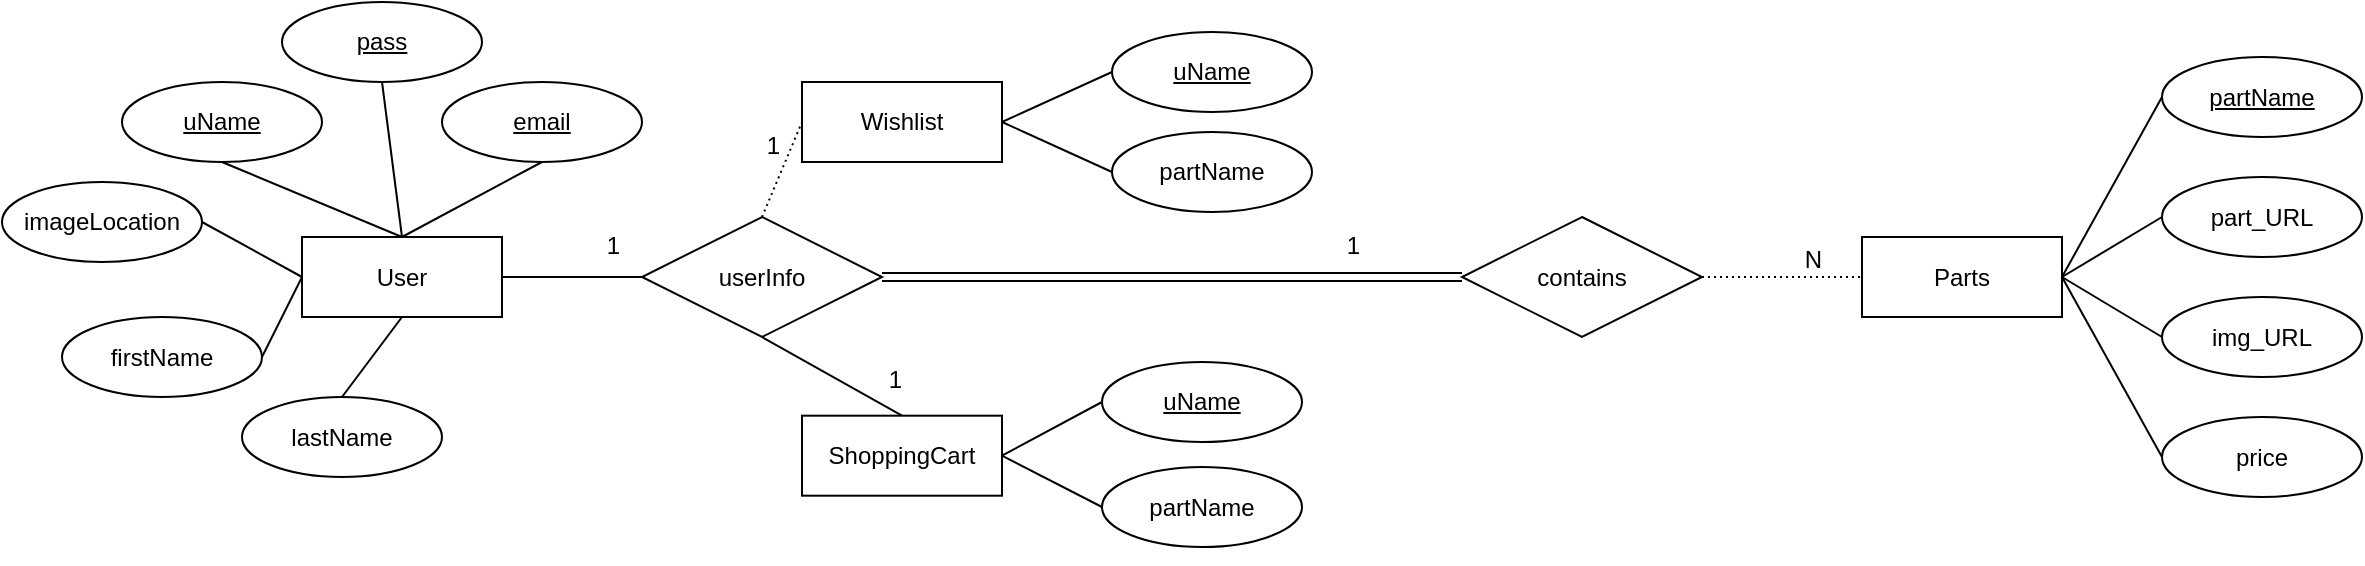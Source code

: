 <mxfile version="13.7.7" type="github">
  <diagram id="R2lEEEUBdFMjLlhIrx00" name="Page-1">
    <mxGraphModel dx="1774" dy="1522" grid="1" gridSize="10" guides="1" tooltips="1" connect="1" arrows="1" fold="1" page="1" pageScale="1" pageWidth="850" pageHeight="1100" math="0" shadow="0" extFonts="Permanent Marker^https://fonts.googleapis.com/css?family=Permanent+Marker">
      <root>
        <mxCell id="0" />
        <mxCell id="1" parent="0" />
        <mxCell id="uLpN24I7uQ6Q-Pao7zNZ-38" value="User" style="whiteSpace=wrap;html=1;align=center;" vertex="1" parent="1">
          <mxGeometry x="-50" y="157.5" width="100" height="40" as="geometry" />
        </mxCell>
        <mxCell id="uLpN24I7uQ6Q-Pao7zNZ-40" value="ShoppingCart" style="whiteSpace=wrap;html=1;align=center;" vertex="1" parent="1">
          <mxGeometry x="200" y="246.84" width="100" height="40" as="geometry" />
        </mxCell>
        <mxCell id="uLpN24I7uQ6Q-Pao7zNZ-41" value="Parts" style="whiteSpace=wrap;html=1;align=center;" vertex="1" parent="1">
          <mxGeometry x="730" y="157.5" width="100" height="40" as="geometry" />
        </mxCell>
        <mxCell id="uLpN24I7uQ6Q-Pao7zNZ-43" value="&lt;u&gt;partName&lt;/u&gt;" style="ellipse;whiteSpace=wrap;html=1;align=center;" vertex="1" parent="1">
          <mxGeometry x="880" y="67.5" width="100" height="40" as="geometry" />
        </mxCell>
        <mxCell id="uLpN24I7uQ6Q-Pao7zNZ-46" value="part_URL" style="ellipse;whiteSpace=wrap;html=1;align=center;" vertex="1" parent="1">
          <mxGeometry x="880" y="127.5" width="100" height="40" as="geometry" />
        </mxCell>
        <mxCell id="uLpN24I7uQ6Q-Pao7zNZ-47" value="img_URL" style="ellipse;whiteSpace=wrap;html=1;align=center;" vertex="1" parent="1">
          <mxGeometry x="880" y="187.5" width="100" height="40" as="geometry" />
        </mxCell>
        <mxCell id="uLpN24I7uQ6Q-Pao7zNZ-48" value="price" style="ellipse;whiteSpace=wrap;html=1;align=center;" vertex="1" parent="1">
          <mxGeometry x="880" y="247.5" width="100" height="40" as="geometry" />
        </mxCell>
        <mxCell id="uLpN24I7uQ6Q-Pao7zNZ-52" value="" style="endArrow=none;html=1;exitX=1;exitY=0.5;exitDx=0;exitDy=0;entryX=0;entryY=0.5;entryDx=0;entryDy=0;" edge="1" parent="1" source="uLpN24I7uQ6Q-Pao7zNZ-41" target="uLpN24I7uQ6Q-Pao7zNZ-43">
          <mxGeometry width="50" height="50" relative="1" as="geometry">
            <mxPoint x="870" y="107.5" as="sourcePoint" />
            <mxPoint x="920" y="57.5" as="targetPoint" />
          </mxGeometry>
        </mxCell>
        <mxCell id="uLpN24I7uQ6Q-Pao7zNZ-53" value="" style="endArrow=none;html=1;exitX=1;exitY=0.5;exitDx=0;exitDy=0;entryX=0;entryY=0.5;entryDx=0;entryDy=0;" edge="1" parent="1" source="uLpN24I7uQ6Q-Pao7zNZ-41" target="uLpN24I7uQ6Q-Pao7zNZ-46">
          <mxGeometry width="50" height="50" relative="1" as="geometry">
            <mxPoint x="840" y="187.5" as="sourcePoint" />
            <mxPoint x="920.0" y="97.5" as="targetPoint" />
          </mxGeometry>
        </mxCell>
        <mxCell id="uLpN24I7uQ6Q-Pao7zNZ-54" value="" style="endArrow=none;html=1;entryX=0;entryY=0.5;entryDx=0;entryDy=0;" edge="1" parent="1" target="uLpN24I7uQ6Q-Pao7zNZ-47">
          <mxGeometry width="50" height="50" relative="1" as="geometry">
            <mxPoint x="830" y="177.5" as="sourcePoint" />
            <mxPoint x="920.0" y="157.5" as="targetPoint" />
          </mxGeometry>
        </mxCell>
        <mxCell id="uLpN24I7uQ6Q-Pao7zNZ-55" value="" style="endArrow=none;html=1;entryX=0;entryY=0.5;entryDx=0;entryDy=0;" edge="1" parent="1" target="uLpN24I7uQ6Q-Pao7zNZ-48">
          <mxGeometry width="50" height="50" relative="1" as="geometry">
            <mxPoint x="830" y="177.5" as="sourcePoint" />
            <mxPoint x="920.0" y="217.5" as="targetPoint" />
          </mxGeometry>
        </mxCell>
        <mxCell id="uLpN24I7uQ6Q-Pao7zNZ-56" value="uName" style="ellipse;whiteSpace=wrap;html=1;align=center;fontStyle=4;" vertex="1" parent="1">
          <mxGeometry x="350" y="220" width="100" height="40" as="geometry" />
        </mxCell>
        <mxCell id="uLpN24I7uQ6Q-Pao7zNZ-57" value="" style="endArrow=none;html=1;exitX=1;exitY=0.5;exitDx=0;exitDy=0;entryX=0;entryY=0.5;entryDx=0;entryDy=0;" edge="1" parent="1" source="uLpN24I7uQ6Q-Pao7zNZ-40" target="uLpN24I7uQ6Q-Pao7zNZ-56">
          <mxGeometry width="50" height="50" relative="1" as="geometry">
            <mxPoint x="340.28" y="321.84" as="sourcePoint" />
            <mxPoint x="320" y="254.84" as="targetPoint" />
          </mxGeometry>
        </mxCell>
        <mxCell id="uLpN24I7uQ6Q-Pao7zNZ-59" value="partName" style="ellipse;whiteSpace=wrap;html=1;align=center;" vertex="1" parent="1">
          <mxGeometry x="350" y="272.5" width="100" height="40" as="geometry" />
        </mxCell>
        <mxCell id="uLpN24I7uQ6Q-Pao7zNZ-60" value="" style="endArrow=none;html=1;exitX=1;exitY=0.5;exitDx=0;exitDy=0;entryX=0;entryY=0.5;entryDx=0;entryDy=0;" edge="1" parent="1" source="uLpN24I7uQ6Q-Pao7zNZ-40" target="uLpN24I7uQ6Q-Pao7zNZ-59">
          <mxGeometry width="50" height="50" relative="1" as="geometry">
            <mxPoint x="310.28" y="341.84" as="sourcePoint" />
            <mxPoint x="360.28" y="281.84" as="targetPoint" />
          </mxGeometry>
        </mxCell>
        <mxCell id="uLpN24I7uQ6Q-Pao7zNZ-65" value="Wishlist" style="whiteSpace=wrap;html=1;align=center;" vertex="1" parent="1">
          <mxGeometry x="200" y="80" width="100" height="40" as="geometry" />
        </mxCell>
        <mxCell id="uLpN24I7uQ6Q-Pao7zNZ-66" value="uName" style="ellipse;whiteSpace=wrap;html=1;align=center;fontStyle=4;" vertex="1" parent="1">
          <mxGeometry x="355" y="55" width="100" height="40" as="geometry" />
        </mxCell>
        <mxCell id="uLpN24I7uQ6Q-Pao7zNZ-67" value="" style="endArrow=none;html=1;exitX=1;exitY=0.5;exitDx=0;exitDy=0;entryX=0;entryY=0.5;entryDx=0;entryDy=0;" edge="1" parent="1" source="uLpN24I7uQ6Q-Pao7zNZ-65" target="uLpN24I7uQ6Q-Pao7zNZ-66">
          <mxGeometry width="50" height="50" relative="1" as="geometry">
            <mxPoint x="400.07" y="125" as="sourcePoint" />
            <mxPoint x="450.07" y="75" as="targetPoint" />
          </mxGeometry>
        </mxCell>
        <mxCell id="uLpN24I7uQ6Q-Pao7zNZ-68" value="partName" style="ellipse;whiteSpace=wrap;html=1;align=center;" vertex="1" parent="1">
          <mxGeometry x="355" y="105" width="100" height="40" as="geometry" />
        </mxCell>
        <mxCell id="uLpN24I7uQ6Q-Pao7zNZ-69" value="" style="endArrow=none;html=1;exitX=1;exitY=0.5;exitDx=0;exitDy=0;entryX=0;entryY=0.5;entryDx=0;entryDy=0;" edge="1" parent="1" source="uLpN24I7uQ6Q-Pao7zNZ-65" target="uLpN24I7uQ6Q-Pao7zNZ-68">
          <mxGeometry width="50" height="50" relative="1" as="geometry">
            <mxPoint x="370.07" y="145" as="sourcePoint" />
            <mxPoint x="420.07" y="85" as="targetPoint" />
          </mxGeometry>
        </mxCell>
        <mxCell id="uLpN24I7uQ6Q-Pao7zNZ-70" value="uName" style="ellipse;whiteSpace=wrap;html=1;align=center;fontStyle=4;" vertex="1" parent="1">
          <mxGeometry x="-140" y="80" width="100" height="40" as="geometry" />
        </mxCell>
        <mxCell id="uLpN24I7uQ6Q-Pao7zNZ-71" value="pass" style="ellipse;whiteSpace=wrap;html=1;align=center;fontStyle=4;" vertex="1" parent="1">
          <mxGeometry x="-60" y="40" width="100" height="40" as="geometry" />
        </mxCell>
        <mxCell id="uLpN24I7uQ6Q-Pao7zNZ-72" value="email" style="ellipse;whiteSpace=wrap;html=1;align=center;fontStyle=4;" vertex="1" parent="1">
          <mxGeometry x="20" y="80" width="100" height="40" as="geometry" />
        </mxCell>
        <mxCell id="uLpN24I7uQ6Q-Pao7zNZ-73" value="imageLocation" style="ellipse;whiteSpace=wrap;html=1;align=center;" vertex="1" parent="1">
          <mxGeometry x="-200" y="130" width="100" height="40" as="geometry" />
        </mxCell>
        <mxCell id="uLpN24I7uQ6Q-Pao7zNZ-74" value="firstName" style="ellipse;whiteSpace=wrap;html=1;align=center;" vertex="1" parent="1">
          <mxGeometry x="-170" y="197.5" width="100" height="40" as="geometry" />
        </mxCell>
        <mxCell id="uLpN24I7uQ6Q-Pao7zNZ-75" value="lastName" style="ellipse;whiteSpace=wrap;html=1;align=center;" vertex="1" parent="1">
          <mxGeometry x="-80" y="237.5" width="100" height="40" as="geometry" />
        </mxCell>
        <mxCell id="uLpN24I7uQ6Q-Pao7zNZ-78" value="" style="endArrow=none;html=1;exitX=0.5;exitY=0;exitDx=0;exitDy=0;entryX=0.5;entryY=1;entryDx=0;entryDy=0;" edge="1" parent="1" source="uLpN24I7uQ6Q-Pao7zNZ-38" target="uLpN24I7uQ6Q-Pao7zNZ-70">
          <mxGeometry width="50" height="50" relative="1" as="geometry">
            <mxPoint x="130" y="300" as="sourcePoint" />
            <mxPoint x="180" y="250" as="targetPoint" />
          </mxGeometry>
        </mxCell>
        <mxCell id="uLpN24I7uQ6Q-Pao7zNZ-79" value="" style="endArrow=none;html=1;entryX=0.5;entryY=1;entryDx=0;entryDy=0;exitX=0.5;exitY=0;exitDx=0;exitDy=0;" edge="1" parent="1" source="uLpN24I7uQ6Q-Pao7zNZ-38" target="uLpN24I7uQ6Q-Pao7zNZ-71">
          <mxGeometry width="50" height="50" relative="1" as="geometry">
            <mxPoint x="50" y="180" as="sourcePoint" />
            <mxPoint x="220.0" y="37.5" as="targetPoint" />
          </mxGeometry>
        </mxCell>
        <mxCell id="uLpN24I7uQ6Q-Pao7zNZ-80" value="" style="endArrow=none;html=1;entryX=0.5;entryY=1;entryDx=0;entryDy=0;exitX=0.5;exitY=0;exitDx=0;exitDy=0;" edge="1" parent="1" source="uLpN24I7uQ6Q-Pao7zNZ-38" target="uLpN24I7uQ6Q-Pao7zNZ-72">
          <mxGeometry width="50" height="50" relative="1" as="geometry">
            <mxPoint x="50" y="180" as="sourcePoint" />
            <mxPoint x="220.0" y="97.5" as="targetPoint" />
          </mxGeometry>
        </mxCell>
        <mxCell id="uLpN24I7uQ6Q-Pao7zNZ-81" value="" style="endArrow=none;html=1;entryX=1;entryY=0.5;entryDx=0;entryDy=0;exitX=0;exitY=0.5;exitDx=0;exitDy=0;" edge="1" parent="1" source="uLpN24I7uQ6Q-Pao7zNZ-38" target="uLpN24I7uQ6Q-Pao7zNZ-73">
          <mxGeometry width="50" height="50" relative="1" as="geometry">
            <mxPoint x="60.0" y="190" as="sourcePoint" />
            <mxPoint x="220.0" y="162.5" as="targetPoint" />
          </mxGeometry>
        </mxCell>
        <mxCell id="uLpN24I7uQ6Q-Pao7zNZ-82" value="" style="endArrow=none;html=1;entryX=1;entryY=0.5;entryDx=0;entryDy=0;exitX=0;exitY=0.5;exitDx=0;exitDy=0;" edge="1" parent="1" source="uLpN24I7uQ6Q-Pao7zNZ-38" target="uLpN24I7uQ6Q-Pao7zNZ-74">
          <mxGeometry width="50" height="50" relative="1" as="geometry">
            <mxPoint x="60.0" y="187.5" as="sourcePoint" />
            <mxPoint x="220.0" y="227.5" as="targetPoint" />
          </mxGeometry>
        </mxCell>
        <mxCell id="uLpN24I7uQ6Q-Pao7zNZ-83" value="" style="endArrow=none;html=1;exitX=0.5;exitY=1;exitDx=0;exitDy=0;entryX=0.5;entryY=0;entryDx=0;entryDy=0;" edge="1" parent="1" source="uLpN24I7uQ6Q-Pao7zNZ-38" target="uLpN24I7uQ6Q-Pao7zNZ-75">
          <mxGeometry width="50" height="50" relative="1" as="geometry">
            <mxPoint x="50" y="170" as="sourcePoint" />
            <mxPoint x="87" y="335" as="targetPoint" />
          </mxGeometry>
        </mxCell>
        <mxCell id="uLpN24I7uQ6Q-Pao7zNZ-84" value="userInfo" style="shape=rhombus;perimeter=rhombusPerimeter;whiteSpace=wrap;html=1;align=center;" vertex="1" parent="1">
          <mxGeometry x="120" y="147.5" width="120" height="60" as="geometry" />
        </mxCell>
        <mxCell id="uLpN24I7uQ6Q-Pao7zNZ-85" value="" style="endArrow=none;html=1;rounded=0;exitX=1;exitY=0.5;exitDx=0;exitDy=0;entryX=0;entryY=0.5;entryDx=0;entryDy=0;" edge="1" parent="1" source="uLpN24I7uQ6Q-Pao7zNZ-38" target="uLpN24I7uQ6Q-Pao7zNZ-84">
          <mxGeometry relative="1" as="geometry">
            <mxPoint x="30" y="270" as="sourcePoint" />
            <mxPoint x="190" y="270" as="targetPoint" />
          </mxGeometry>
        </mxCell>
        <mxCell id="uLpN24I7uQ6Q-Pao7zNZ-86" value="1" style="resizable=0;html=1;align=right;verticalAlign=bottom;" connectable="0" vertex="1" parent="uLpN24I7uQ6Q-Pao7zNZ-85">
          <mxGeometry x="1" relative="1" as="geometry">
            <mxPoint x="-10.59" y="-7.5" as="offset" />
          </mxGeometry>
        </mxCell>
        <mxCell id="uLpN24I7uQ6Q-Pao7zNZ-87" value="" style="endArrow=none;html=1;rounded=0;dashed=1;dashPattern=1 2;exitX=0.5;exitY=0;exitDx=0;exitDy=0;entryX=0;entryY=0.5;entryDx=0;entryDy=0;" edge="1" parent="1" source="uLpN24I7uQ6Q-Pao7zNZ-84" target="uLpN24I7uQ6Q-Pao7zNZ-65">
          <mxGeometry relative="1" as="geometry">
            <mxPoint x="190" y="270" as="sourcePoint" />
            <mxPoint x="350" y="270" as="targetPoint" />
          </mxGeometry>
        </mxCell>
        <mxCell id="uLpN24I7uQ6Q-Pao7zNZ-88" value="1" style="resizable=0;html=1;align=right;verticalAlign=bottom;" connectable="0" vertex="1" parent="uLpN24I7uQ6Q-Pao7zNZ-87">
          <mxGeometry x="1" relative="1" as="geometry">
            <mxPoint x="-10.09" y="20.21" as="offset" />
          </mxGeometry>
        </mxCell>
        <mxCell id="uLpN24I7uQ6Q-Pao7zNZ-91" value="" style="endArrow=none;html=1;rounded=0;exitX=0.5;exitY=1;exitDx=0;exitDy=0;entryX=0.5;entryY=0;entryDx=0;entryDy=0;" edge="1" parent="1" source="uLpN24I7uQ6Q-Pao7zNZ-84" target="uLpN24I7uQ6Q-Pao7zNZ-40">
          <mxGeometry relative="1" as="geometry">
            <mxPoint x="230" y="270" as="sourcePoint" />
            <mxPoint x="390" y="270" as="targetPoint" />
          </mxGeometry>
        </mxCell>
        <mxCell id="uLpN24I7uQ6Q-Pao7zNZ-92" value="1" style="resizable=0;html=1;align=right;verticalAlign=bottom;" connectable="0" vertex="1" parent="uLpN24I7uQ6Q-Pao7zNZ-91">
          <mxGeometry x="1" relative="1" as="geometry">
            <mxPoint x="0.26" y="-9.19" as="offset" />
          </mxGeometry>
        </mxCell>
        <mxCell id="uLpN24I7uQ6Q-Pao7zNZ-94" style="edgeStyle=orthogonalEdgeStyle;rounded=0;orthogonalLoop=1;jettySize=auto;html=1;exitX=0.5;exitY=1;exitDx=0;exitDy=0;" edge="1" parent="1" source="uLpN24I7uQ6Q-Pao7zNZ-59" target="uLpN24I7uQ6Q-Pao7zNZ-59">
          <mxGeometry relative="1" as="geometry" />
        </mxCell>
        <mxCell id="uLpN24I7uQ6Q-Pao7zNZ-95" value="contains" style="shape=rhombus;perimeter=rhombusPerimeter;whiteSpace=wrap;html=1;align=center;" vertex="1" parent="1">
          <mxGeometry x="530" y="147.5" width="120" height="60" as="geometry" />
        </mxCell>
        <mxCell id="uLpN24I7uQ6Q-Pao7zNZ-96" value="" style="shape=link;html=1;rounded=0;entryX=0;entryY=0.5;entryDx=0;entryDy=0;exitX=1;exitY=0.5;exitDx=0;exitDy=0;" edge="1" parent="1" source="uLpN24I7uQ6Q-Pao7zNZ-84" target="uLpN24I7uQ6Q-Pao7zNZ-95">
          <mxGeometry relative="1" as="geometry">
            <mxPoint x="310" y="270" as="sourcePoint" />
            <mxPoint x="470" y="270" as="targetPoint" />
          </mxGeometry>
        </mxCell>
        <mxCell id="uLpN24I7uQ6Q-Pao7zNZ-97" value="1" style="resizable=0;html=1;align=right;verticalAlign=bottom;" connectable="0" vertex="1" parent="uLpN24I7uQ6Q-Pao7zNZ-96">
          <mxGeometry x="1" relative="1" as="geometry">
            <mxPoint x="-50.59" y="-7.5" as="offset" />
          </mxGeometry>
        </mxCell>
        <mxCell id="uLpN24I7uQ6Q-Pao7zNZ-101" value="" style="endArrow=none;html=1;rounded=0;dashed=1;dashPattern=1 2;exitX=1;exitY=0.5;exitDx=0;exitDy=0;entryX=0;entryY=0.5;entryDx=0;entryDy=0;" edge="1" parent="1" source="uLpN24I7uQ6Q-Pao7zNZ-95" target="uLpN24I7uQ6Q-Pao7zNZ-41">
          <mxGeometry relative="1" as="geometry">
            <mxPoint x="430" y="410" as="sourcePoint" />
            <mxPoint x="590" y="410" as="targetPoint" />
          </mxGeometry>
        </mxCell>
        <mxCell id="uLpN24I7uQ6Q-Pao7zNZ-102" value="N" style="resizable=0;html=1;align=right;verticalAlign=bottom;" connectable="0" vertex="1" parent="uLpN24I7uQ6Q-Pao7zNZ-101">
          <mxGeometry x="1" relative="1" as="geometry">
            <mxPoint x="-20" as="offset" />
          </mxGeometry>
        </mxCell>
      </root>
    </mxGraphModel>
  </diagram>
</mxfile>
